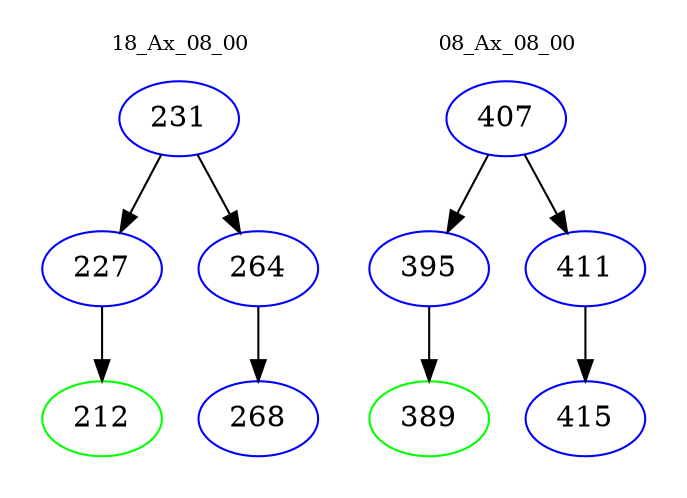 digraph{
subgraph cluster_0 {
color = white
label = "18_Ax_08_00";
fontsize=10;
T0_231 [label="231", color="blue"]
T0_231 -> T0_227 [color="black"]
T0_227 [label="227", color="blue"]
T0_227 -> T0_212 [color="black"]
T0_212 [label="212", color="green"]
T0_231 -> T0_264 [color="black"]
T0_264 [label="264", color="blue"]
T0_264 -> T0_268 [color="black"]
T0_268 [label="268", color="blue"]
}
subgraph cluster_1 {
color = white
label = "08_Ax_08_00";
fontsize=10;
T1_407 [label="407", color="blue"]
T1_407 -> T1_395 [color="black"]
T1_395 [label="395", color="blue"]
T1_395 -> T1_389 [color="black"]
T1_389 [label="389", color="green"]
T1_407 -> T1_411 [color="black"]
T1_411 [label="411", color="blue"]
T1_411 -> T1_415 [color="black"]
T1_415 [label="415", color="blue"]
}
}
